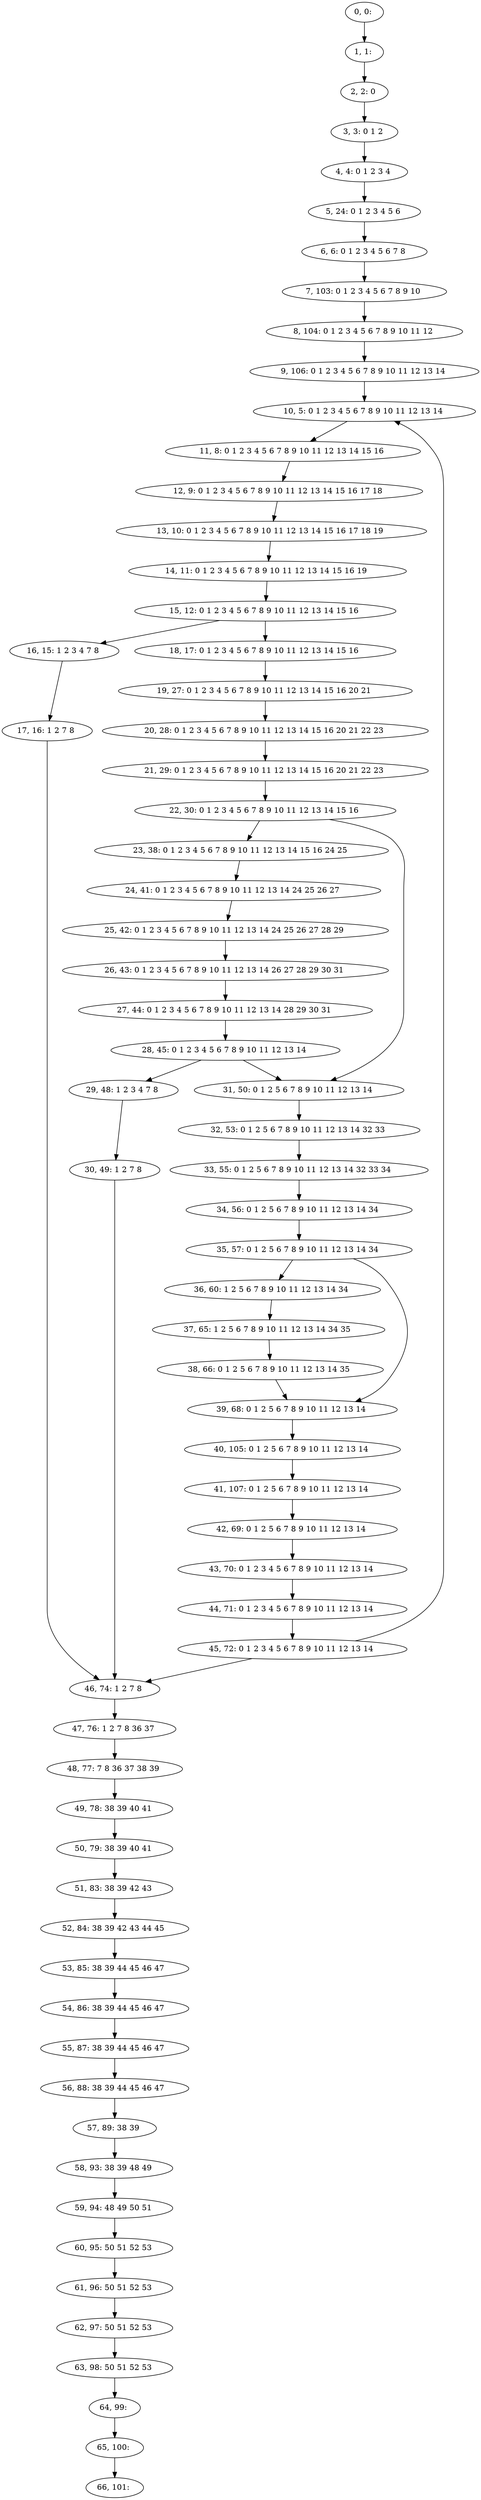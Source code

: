 digraph G {
0[label="0, 0: "];
1[label="1, 1: "];
2[label="2, 2: 0 "];
3[label="3, 3: 0 1 2 "];
4[label="4, 4: 0 1 2 3 4 "];
5[label="5, 24: 0 1 2 3 4 5 6 "];
6[label="6, 6: 0 1 2 3 4 5 6 7 8 "];
7[label="7, 103: 0 1 2 3 4 5 6 7 8 9 10 "];
8[label="8, 104: 0 1 2 3 4 5 6 7 8 9 10 11 12 "];
9[label="9, 106: 0 1 2 3 4 5 6 7 8 9 10 11 12 13 14 "];
10[label="10, 5: 0 1 2 3 4 5 6 7 8 9 10 11 12 13 14 "];
11[label="11, 8: 0 1 2 3 4 5 6 7 8 9 10 11 12 13 14 15 16 "];
12[label="12, 9: 0 1 2 3 4 5 6 7 8 9 10 11 12 13 14 15 16 17 18 "];
13[label="13, 10: 0 1 2 3 4 5 6 7 8 9 10 11 12 13 14 15 16 17 18 19 "];
14[label="14, 11: 0 1 2 3 4 5 6 7 8 9 10 11 12 13 14 15 16 19 "];
15[label="15, 12: 0 1 2 3 4 5 6 7 8 9 10 11 12 13 14 15 16 "];
16[label="16, 15: 1 2 3 4 7 8 "];
17[label="17, 16: 1 2 7 8 "];
18[label="18, 17: 0 1 2 3 4 5 6 7 8 9 10 11 12 13 14 15 16 "];
19[label="19, 27: 0 1 2 3 4 5 6 7 8 9 10 11 12 13 14 15 16 20 21 "];
20[label="20, 28: 0 1 2 3 4 5 6 7 8 9 10 11 12 13 14 15 16 20 21 22 23 "];
21[label="21, 29: 0 1 2 3 4 5 6 7 8 9 10 11 12 13 14 15 16 20 21 22 23 "];
22[label="22, 30: 0 1 2 3 4 5 6 7 8 9 10 11 12 13 14 15 16 "];
23[label="23, 38: 0 1 2 3 4 5 6 7 8 9 10 11 12 13 14 15 16 24 25 "];
24[label="24, 41: 0 1 2 3 4 5 6 7 8 9 10 11 12 13 14 24 25 26 27 "];
25[label="25, 42: 0 1 2 3 4 5 6 7 8 9 10 11 12 13 14 24 25 26 27 28 29 "];
26[label="26, 43: 0 1 2 3 4 5 6 7 8 9 10 11 12 13 14 26 27 28 29 30 31 "];
27[label="27, 44: 0 1 2 3 4 5 6 7 8 9 10 11 12 13 14 28 29 30 31 "];
28[label="28, 45: 0 1 2 3 4 5 6 7 8 9 10 11 12 13 14 "];
29[label="29, 48: 1 2 3 4 7 8 "];
30[label="30, 49: 1 2 7 8 "];
31[label="31, 50: 0 1 2 5 6 7 8 9 10 11 12 13 14 "];
32[label="32, 53: 0 1 2 5 6 7 8 9 10 11 12 13 14 32 33 "];
33[label="33, 55: 0 1 2 5 6 7 8 9 10 11 12 13 14 32 33 34 "];
34[label="34, 56: 0 1 2 5 6 7 8 9 10 11 12 13 14 34 "];
35[label="35, 57: 0 1 2 5 6 7 8 9 10 11 12 13 14 34 "];
36[label="36, 60: 1 2 5 6 7 8 9 10 11 12 13 14 34 "];
37[label="37, 65: 1 2 5 6 7 8 9 10 11 12 13 14 34 35 "];
38[label="38, 66: 0 1 2 5 6 7 8 9 10 11 12 13 14 35 "];
39[label="39, 68: 0 1 2 5 6 7 8 9 10 11 12 13 14 "];
40[label="40, 105: 0 1 2 5 6 7 8 9 10 11 12 13 14 "];
41[label="41, 107: 0 1 2 5 6 7 8 9 10 11 12 13 14 "];
42[label="42, 69: 0 1 2 5 6 7 8 9 10 11 12 13 14 "];
43[label="43, 70: 0 1 2 3 4 5 6 7 8 9 10 11 12 13 14 "];
44[label="44, 71: 0 1 2 3 4 5 6 7 8 9 10 11 12 13 14 "];
45[label="45, 72: 0 1 2 3 4 5 6 7 8 9 10 11 12 13 14 "];
46[label="46, 74: 1 2 7 8 "];
47[label="47, 76: 1 2 7 8 36 37 "];
48[label="48, 77: 7 8 36 37 38 39 "];
49[label="49, 78: 38 39 40 41 "];
50[label="50, 79: 38 39 40 41 "];
51[label="51, 83: 38 39 42 43 "];
52[label="52, 84: 38 39 42 43 44 45 "];
53[label="53, 85: 38 39 44 45 46 47 "];
54[label="54, 86: 38 39 44 45 46 47 "];
55[label="55, 87: 38 39 44 45 46 47 "];
56[label="56, 88: 38 39 44 45 46 47 "];
57[label="57, 89: 38 39 "];
58[label="58, 93: 38 39 48 49 "];
59[label="59, 94: 48 49 50 51 "];
60[label="60, 95: 50 51 52 53 "];
61[label="61, 96: 50 51 52 53 "];
62[label="62, 97: 50 51 52 53 "];
63[label="63, 98: 50 51 52 53 "];
64[label="64, 99: "];
65[label="65, 100: "];
66[label="66, 101: "];
0->1 ;
1->2 ;
2->3 ;
3->4 ;
4->5 ;
5->6 ;
6->7 ;
7->8 ;
8->9 ;
9->10 ;
10->11 ;
11->12 ;
12->13 ;
13->14 ;
14->15 ;
15->16 ;
15->18 ;
16->17 ;
17->46 ;
18->19 ;
19->20 ;
20->21 ;
21->22 ;
22->23 ;
22->31 ;
23->24 ;
24->25 ;
25->26 ;
26->27 ;
27->28 ;
28->29 ;
28->31 ;
29->30 ;
30->46 ;
31->32 ;
32->33 ;
33->34 ;
34->35 ;
35->36 ;
35->39 ;
36->37 ;
37->38 ;
38->39 ;
39->40 ;
40->41 ;
41->42 ;
42->43 ;
43->44 ;
44->45 ;
45->46 ;
45->10 ;
46->47 ;
47->48 ;
48->49 ;
49->50 ;
50->51 ;
51->52 ;
52->53 ;
53->54 ;
54->55 ;
55->56 ;
56->57 ;
57->58 ;
58->59 ;
59->60 ;
60->61 ;
61->62 ;
62->63 ;
63->64 ;
64->65 ;
65->66 ;
}

